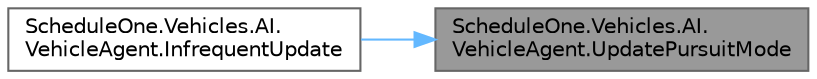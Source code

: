 digraph "ScheduleOne.Vehicles.AI.VehicleAgent.UpdatePursuitMode"
{
 // LATEX_PDF_SIZE
  bgcolor="transparent";
  edge [fontname=Helvetica,fontsize=10,labelfontname=Helvetica,labelfontsize=10];
  node [fontname=Helvetica,fontsize=10,shape=box,height=0.2,width=0.4];
  rankdir="RL";
  Node1 [id="Node000001",label="ScheduleOne.Vehicles.AI.\lVehicleAgent.UpdatePursuitMode",height=0.2,width=0.4,color="gray40", fillcolor="grey60", style="filled", fontcolor="black",tooltip=" "];
  Node1 -> Node2 [id="edge1_Node000001_Node000002",dir="back",color="steelblue1",style="solid",tooltip=" "];
  Node2 [id="Node000002",label="ScheduleOne.Vehicles.AI.\lVehicleAgent.InfrequentUpdate",height=0.2,width=0.4,color="grey40", fillcolor="white", style="filled",URL="$class_schedule_one_1_1_vehicles_1_1_a_i_1_1_vehicle_agent.html#aa07860a8a816c34aa05234084bd93d27",tooltip=" "];
}
